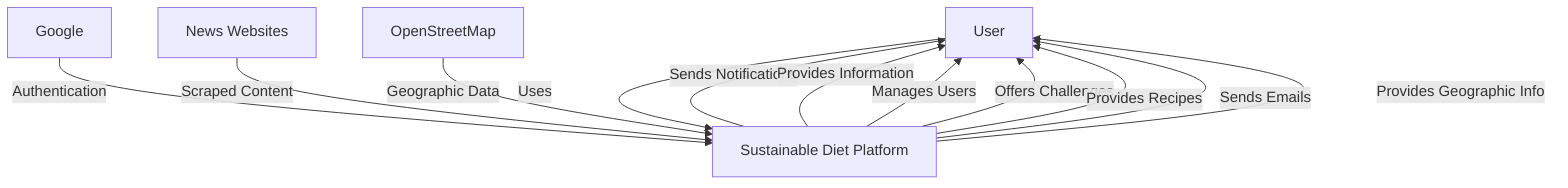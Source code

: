 graph TD
    U[User] -->|Uses| SP[Sustainable Diet Platform]
    SP -->|Sends Notifications| U
    SP -->|Provides Information| U
    SP -->|Manages Users| U
    SP -->|Offers Challenges| U
    SP -->|Provides Recipes| U
    SP -->|Sends Emails| U
    SP -->|Provides Geographic Info| U
    G[Google] -->|Authentication| SP
    N[News Websites] -->|Scraped Content| SP
    OSM[OpenStreetMap] -->|Geographic Data| SP